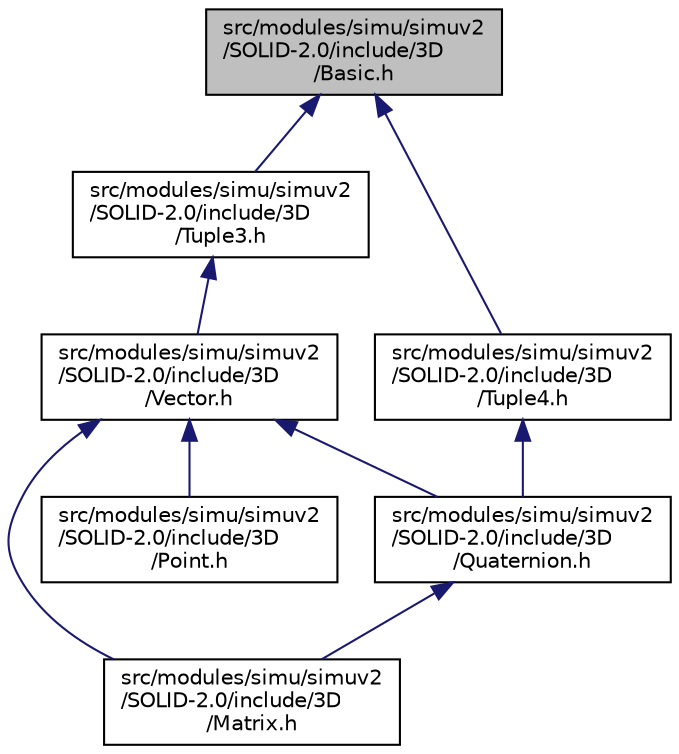 digraph "src/modules/simu/simuv2/SOLID-2.0/include/3D/Basic.h"
{
  edge [fontname="Helvetica",fontsize="10",labelfontname="Helvetica",labelfontsize="10"];
  node [fontname="Helvetica",fontsize="10",shape=record];
  Node1 [label="src/modules/simu/simuv2\l/SOLID-2.0/include/3D\l/Basic.h",height=0.2,width=0.4,color="black", fillcolor="grey75", style="filled", fontcolor="black"];
  Node1 -> Node2 [dir="back",color="midnightblue",fontsize="10",style="solid",fontname="Helvetica"];
  Node2 [label="src/modules/simu/simuv2\l/SOLID-2.0/include/3D\l/Tuple3.h",height=0.2,width=0.4,color="black", fillcolor="white", style="filled",URL="$_tuple3_8h.html"];
  Node2 -> Node3 [dir="back",color="midnightblue",fontsize="10",style="solid",fontname="Helvetica"];
  Node3 [label="src/modules/simu/simuv2\l/SOLID-2.0/include/3D\l/Vector.h",height=0.2,width=0.4,color="black", fillcolor="white", style="filled",URL="$_vector_8h.html"];
  Node3 -> Node4 [dir="back",color="midnightblue",fontsize="10",style="solid",fontname="Helvetica"];
  Node4 [label="src/modules/simu/simuv2\l/SOLID-2.0/include/3D\l/Matrix.h",height=0.2,width=0.4,color="black", fillcolor="white", style="filled",URL="$_matrix_8h.html"];
  Node3 -> Node5 [dir="back",color="midnightblue",fontsize="10",style="solid",fontname="Helvetica"];
  Node5 [label="src/modules/simu/simuv2\l/SOLID-2.0/include/3D\l/Quaternion.h",height=0.2,width=0.4,color="black", fillcolor="white", style="filled",URL="$_quaternion_8h.html"];
  Node5 -> Node4 [dir="back",color="midnightblue",fontsize="10",style="solid",fontname="Helvetica"];
  Node3 -> Node6 [dir="back",color="midnightblue",fontsize="10",style="solid",fontname="Helvetica"];
  Node6 [label="src/modules/simu/simuv2\l/SOLID-2.0/include/3D\l/Point.h",height=0.2,width=0.4,color="black", fillcolor="white", style="filled",URL="$_point_8h.html"];
  Node1 -> Node7 [dir="back",color="midnightblue",fontsize="10",style="solid",fontname="Helvetica"];
  Node7 [label="src/modules/simu/simuv2\l/SOLID-2.0/include/3D\l/Tuple4.h",height=0.2,width=0.4,color="black", fillcolor="white", style="filled",URL="$_tuple4_8h.html"];
  Node7 -> Node5 [dir="back",color="midnightblue",fontsize="10",style="solid",fontname="Helvetica"];
}
